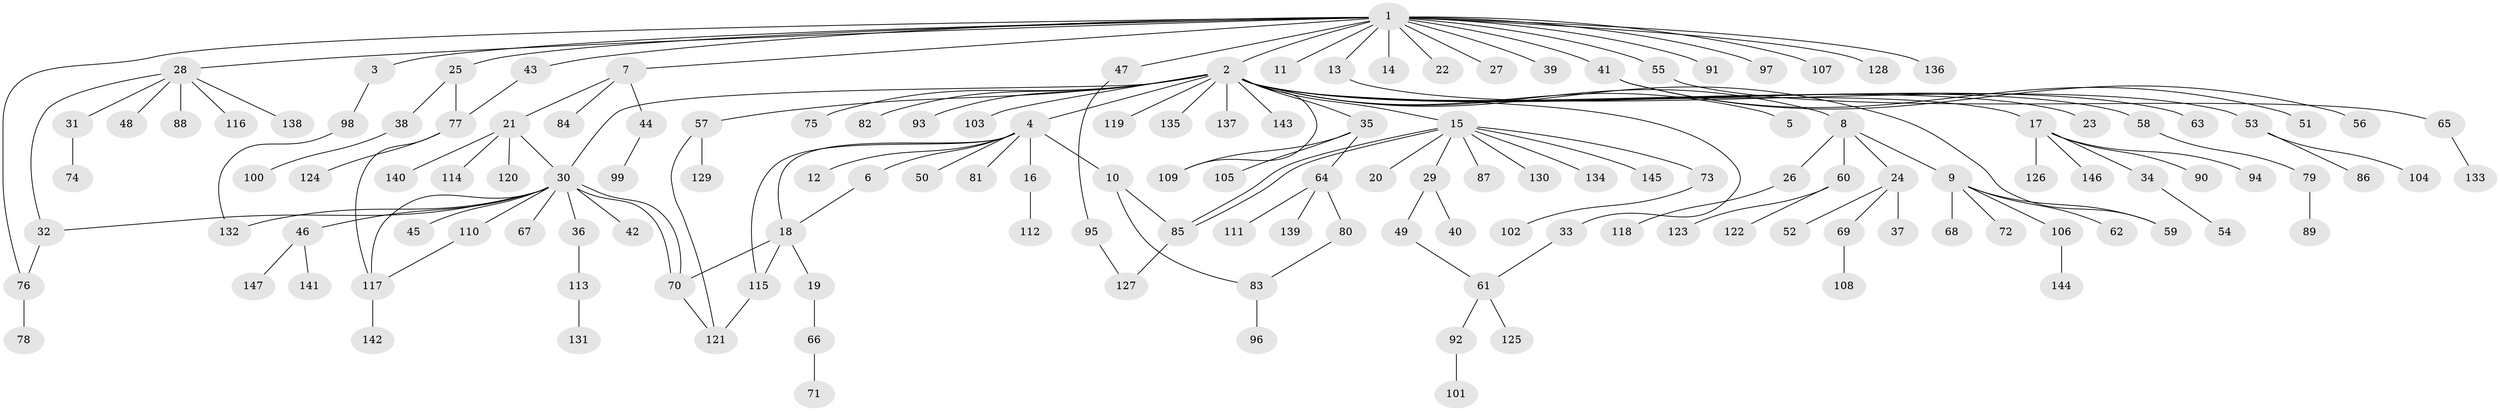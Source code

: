 // coarse degree distribution, {21: 0.009009009009009009, 22: 0.009009009009009009, 2: 0.18018018018018017, 10: 0.009009009009009009, 1: 0.6126126126126126, 3: 0.09009009009009009, 6: 0.018018018018018018, 5: 0.018018018018018018, 9: 0.009009009009009009, 4: 0.036036036036036036, 12: 0.009009009009009009}
// Generated by graph-tools (version 1.1) at 2025/23/03/03/25 07:23:55]
// undirected, 147 vertices, 166 edges
graph export_dot {
graph [start="1"]
  node [color=gray90,style=filled];
  1;
  2;
  3;
  4;
  5;
  6;
  7;
  8;
  9;
  10;
  11;
  12;
  13;
  14;
  15;
  16;
  17;
  18;
  19;
  20;
  21;
  22;
  23;
  24;
  25;
  26;
  27;
  28;
  29;
  30;
  31;
  32;
  33;
  34;
  35;
  36;
  37;
  38;
  39;
  40;
  41;
  42;
  43;
  44;
  45;
  46;
  47;
  48;
  49;
  50;
  51;
  52;
  53;
  54;
  55;
  56;
  57;
  58;
  59;
  60;
  61;
  62;
  63;
  64;
  65;
  66;
  67;
  68;
  69;
  70;
  71;
  72;
  73;
  74;
  75;
  76;
  77;
  78;
  79;
  80;
  81;
  82;
  83;
  84;
  85;
  86;
  87;
  88;
  89;
  90;
  91;
  92;
  93;
  94;
  95;
  96;
  97;
  98;
  99;
  100;
  101;
  102;
  103;
  104;
  105;
  106;
  107;
  108;
  109;
  110;
  111;
  112;
  113;
  114;
  115;
  116;
  117;
  118;
  119;
  120;
  121;
  122;
  123;
  124;
  125;
  126;
  127;
  128;
  129;
  130;
  131;
  132;
  133;
  134;
  135;
  136;
  137;
  138;
  139;
  140;
  141;
  142;
  143;
  144;
  145;
  146;
  147;
  1 -- 2;
  1 -- 3;
  1 -- 7;
  1 -- 11;
  1 -- 13;
  1 -- 14;
  1 -- 22;
  1 -- 25;
  1 -- 27;
  1 -- 28;
  1 -- 39;
  1 -- 41;
  1 -- 43;
  1 -- 47;
  1 -- 55;
  1 -- 76;
  1 -- 91;
  1 -- 97;
  1 -- 107;
  1 -- 128;
  1 -- 136;
  2 -- 4;
  2 -- 5;
  2 -- 8;
  2 -- 15;
  2 -- 17;
  2 -- 23;
  2 -- 30;
  2 -- 33;
  2 -- 35;
  2 -- 57;
  2 -- 58;
  2 -- 59;
  2 -- 63;
  2 -- 75;
  2 -- 82;
  2 -- 93;
  2 -- 103;
  2 -- 109;
  2 -- 119;
  2 -- 135;
  2 -- 137;
  2 -- 143;
  3 -- 98;
  4 -- 6;
  4 -- 10;
  4 -- 12;
  4 -- 16;
  4 -- 18;
  4 -- 50;
  4 -- 81;
  4 -- 115;
  6 -- 18;
  7 -- 21;
  7 -- 44;
  7 -- 84;
  8 -- 9;
  8 -- 24;
  8 -- 26;
  8 -- 60;
  9 -- 59;
  9 -- 62;
  9 -- 68;
  9 -- 72;
  9 -- 106;
  10 -- 83;
  10 -- 85;
  13 -- 53;
  15 -- 20;
  15 -- 29;
  15 -- 73;
  15 -- 85;
  15 -- 85;
  15 -- 87;
  15 -- 130;
  15 -- 134;
  15 -- 145;
  16 -- 112;
  17 -- 34;
  17 -- 90;
  17 -- 94;
  17 -- 126;
  17 -- 146;
  18 -- 19;
  18 -- 70;
  18 -- 115;
  19 -- 66;
  21 -- 30;
  21 -- 114;
  21 -- 120;
  21 -- 140;
  24 -- 37;
  24 -- 52;
  24 -- 69;
  25 -- 38;
  25 -- 77;
  26 -- 118;
  28 -- 31;
  28 -- 32;
  28 -- 48;
  28 -- 88;
  28 -- 116;
  28 -- 138;
  29 -- 40;
  29 -- 49;
  30 -- 32;
  30 -- 36;
  30 -- 42;
  30 -- 45;
  30 -- 46;
  30 -- 67;
  30 -- 70;
  30 -- 70;
  30 -- 110;
  30 -- 117;
  30 -- 132;
  31 -- 74;
  32 -- 76;
  33 -- 61;
  34 -- 54;
  35 -- 64;
  35 -- 105;
  35 -- 109;
  36 -- 113;
  38 -- 100;
  41 -- 51;
  41 -- 56;
  43 -- 77;
  44 -- 99;
  46 -- 141;
  46 -- 147;
  47 -- 95;
  49 -- 61;
  53 -- 86;
  53 -- 104;
  55 -- 65;
  57 -- 121;
  57 -- 129;
  58 -- 79;
  60 -- 122;
  60 -- 123;
  61 -- 92;
  61 -- 125;
  64 -- 80;
  64 -- 111;
  64 -- 139;
  65 -- 133;
  66 -- 71;
  69 -- 108;
  70 -- 121;
  73 -- 102;
  76 -- 78;
  77 -- 117;
  77 -- 124;
  79 -- 89;
  80 -- 83;
  83 -- 96;
  85 -- 127;
  92 -- 101;
  95 -- 127;
  98 -- 132;
  106 -- 144;
  110 -- 117;
  113 -- 131;
  115 -- 121;
  117 -- 142;
}

